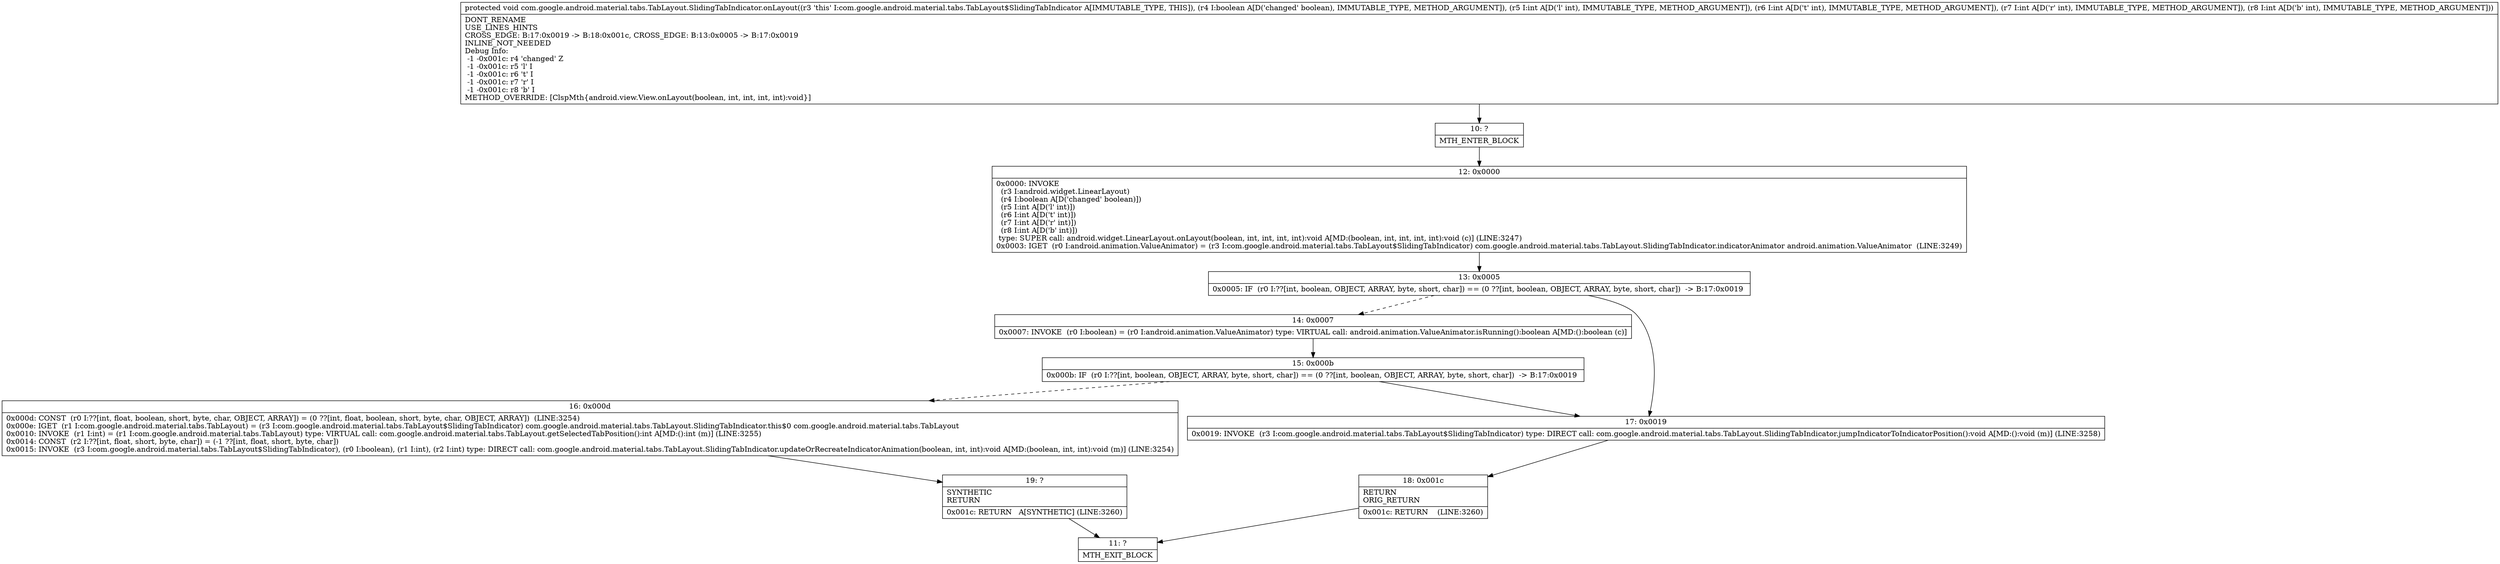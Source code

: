 digraph "CFG forcom.google.android.material.tabs.TabLayout.SlidingTabIndicator.onLayout(ZIIII)V" {
Node_10 [shape=record,label="{10\:\ ?|MTH_ENTER_BLOCK\l}"];
Node_12 [shape=record,label="{12\:\ 0x0000|0x0000: INVOKE  \l  (r3 I:android.widget.LinearLayout)\l  (r4 I:boolean A[D('changed' boolean)])\l  (r5 I:int A[D('l' int)])\l  (r6 I:int A[D('t' int)])\l  (r7 I:int A[D('r' int)])\l  (r8 I:int A[D('b' int)])\l type: SUPER call: android.widget.LinearLayout.onLayout(boolean, int, int, int, int):void A[MD:(boolean, int, int, int, int):void (c)] (LINE:3247)\l0x0003: IGET  (r0 I:android.animation.ValueAnimator) = (r3 I:com.google.android.material.tabs.TabLayout$SlidingTabIndicator) com.google.android.material.tabs.TabLayout.SlidingTabIndicator.indicatorAnimator android.animation.ValueAnimator  (LINE:3249)\l}"];
Node_13 [shape=record,label="{13\:\ 0x0005|0x0005: IF  (r0 I:??[int, boolean, OBJECT, ARRAY, byte, short, char]) == (0 ??[int, boolean, OBJECT, ARRAY, byte, short, char])  \-\> B:17:0x0019 \l}"];
Node_14 [shape=record,label="{14\:\ 0x0007|0x0007: INVOKE  (r0 I:boolean) = (r0 I:android.animation.ValueAnimator) type: VIRTUAL call: android.animation.ValueAnimator.isRunning():boolean A[MD:():boolean (c)]\l}"];
Node_15 [shape=record,label="{15\:\ 0x000b|0x000b: IF  (r0 I:??[int, boolean, OBJECT, ARRAY, byte, short, char]) == (0 ??[int, boolean, OBJECT, ARRAY, byte, short, char])  \-\> B:17:0x0019 \l}"];
Node_16 [shape=record,label="{16\:\ 0x000d|0x000d: CONST  (r0 I:??[int, float, boolean, short, byte, char, OBJECT, ARRAY]) = (0 ??[int, float, boolean, short, byte, char, OBJECT, ARRAY])  (LINE:3254)\l0x000e: IGET  (r1 I:com.google.android.material.tabs.TabLayout) = (r3 I:com.google.android.material.tabs.TabLayout$SlidingTabIndicator) com.google.android.material.tabs.TabLayout.SlidingTabIndicator.this$0 com.google.android.material.tabs.TabLayout \l0x0010: INVOKE  (r1 I:int) = (r1 I:com.google.android.material.tabs.TabLayout) type: VIRTUAL call: com.google.android.material.tabs.TabLayout.getSelectedTabPosition():int A[MD:():int (m)] (LINE:3255)\l0x0014: CONST  (r2 I:??[int, float, short, byte, char]) = (\-1 ??[int, float, short, byte, char]) \l0x0015: INVOKE  (r3 I:com.google.android.material.tabs.TabLayout$SlidingTabIndicator), (r0 I:boolean), (r1 I:int), (r2 I:int) type: DIRECT call: com.google.android.material.tabs.TabLayout.SlidingTabIndicator.updateOrRecreateIndicatorAnimation(boolean, int, int):void A[MD:(boolean, int, int):void (m)] (LINE:3254)\l}"];
Node_19 [shape=record,label="{19\:\ ?|SYNTHETIC\lRETURN\l|0x001c: RETURN   A[SYNTHETIC] (LINE:3260)\l}"];
Node_11 [shape=record,label="{11\:\ ?|MTH_EXIT_BLOCK\l}"];
Node_17 [shape=record,label="{17\:\ 0x0019|0x0019: INVOKE  (r3 I:com.google.android.material.tabs.TabLayout$SlidingTabIndicator) type: DIRECT call: com.google.android.material.tabs.TabLayout.SlidingTabIndicator.jumpIndicatorToIndicatorPosition():void A[MD:():void (m)] (LINE:3258)\l}"];
Node_18 [shape=record,label="{18\:\ 0x001c|RETURN\lORIG_RETURN\l|0x001c: RETURN    (LINE:3260)\l}"];
MethodNode[shape=record,label="{protected void com.google.android.material.tabs.TabLayout.SlidingTabIndicator.onLayout((r3 'this' I:com.google.android.material.tabs.TabLayout$SlidingTabIndicator A[IMMUTABLE_TYPE, THIS]), (r4 I:boolean A[D('changed' boolean), IMMUTABLE_TYPE, METHOD_ARGUMENT]), (r5 I:int A[D('l' int), IMMUTABLE_TYPE, METHOD_ARGUMENT]), (r6 I:int A[D('t' int), IMMUTABLE_TYPE, METHOD_ARGUMENT]), (r7 I:int A[D('r' int), IMMUTABLE_TYPE, METHOD_ARGUMENT]), (r8 I:int A[D('b' int), IMMUTABLE_TYPE, METHOD_ARGUMENT]))  | DONT_RENAME\lUSE_LINES_HINTS\lCROSS_EDGE: B:17:0x0019 \-\> B:18:0x001c, CROSS_EDGE: B:13:0x0005 \-\> B:17:0x0019\lINLINE_NOT_NEEDED\lDebug Info:\l  \-1 \-0x001c: r4 'changed' Z\l  \-1 \-0x001c: r5 'l' I\l  \-1 \-0x001c: r6 't' I\l  \-1 \-0x001c: r7 'r' I\l  \-1 \-0x001c: r8 'b' I\lMETHOD_OVERRIDE: [ClspMth\{android.view.View.onLayout(boolean, int, int, int, int):void\}]\l}"];
MethodNode -> Node_10;Node_10 -> Node_12;
Node_12 -> Node_13;
Node_13 -> Node_14[style=dashed];
Node_13 -> Node_17;
Node_14 -> Node_15;
Node_15 -> Node_16[style=dashed];
Node_15 -> Node_17;
Node_16 -> Node_19;
Node_19 -> Node_11;
Node_17 -> Node_18;
Node_18 -> Node_11;
}

